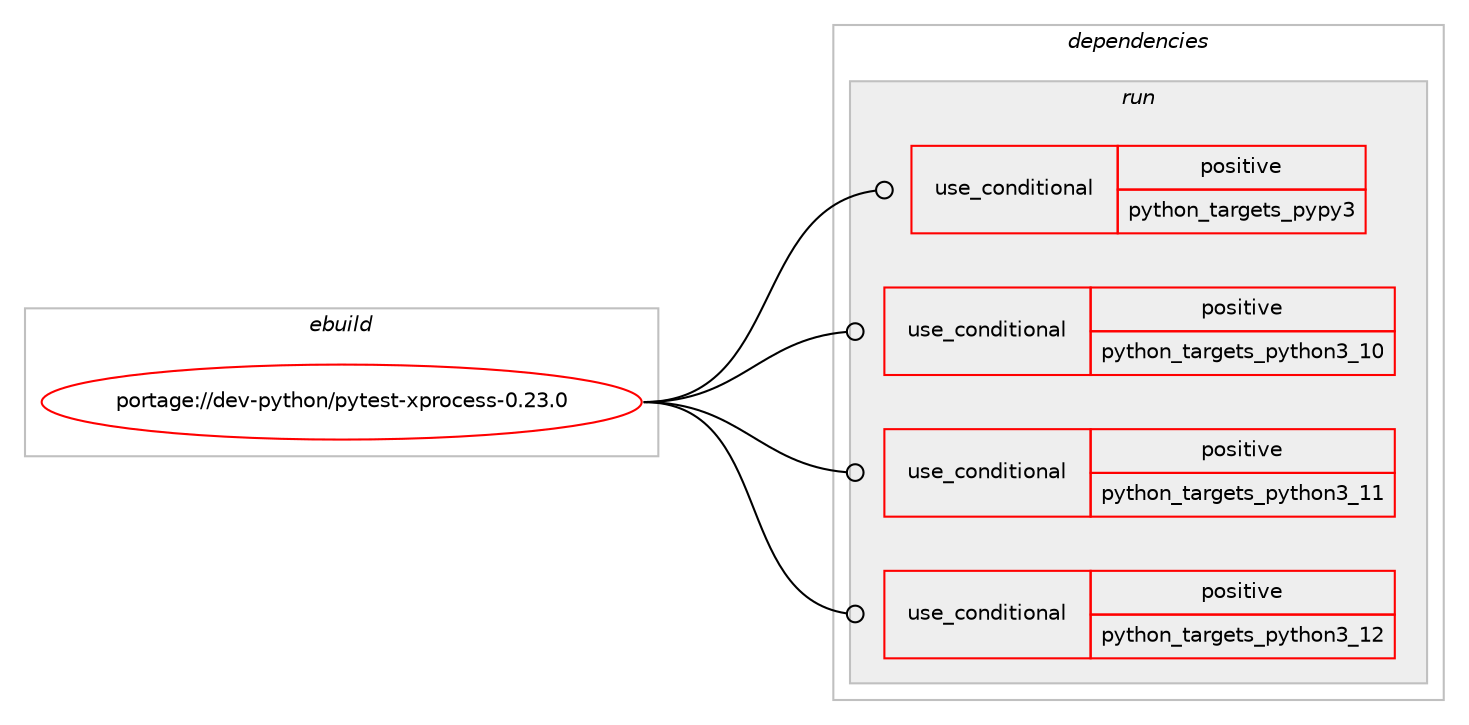 digraph prolog {

# *************
# Graph options
# *************

newrank=true;
concentrate=true;
compound=true;
graph [rankdir=LR,fontname=Helvetica,fontsize=10,ranksep=1.5];#, ranksep=2.5, nodesep=0.2];
edge  [arrowhead=vee];
node  [fontname=Helvetica,fontsize=10];

# **********
# The ebuild
# **********

subgraph cluster_leftcol {
color=gray;
rank=same;
label=<<i>ebuild</i>>;
id [label="portage://dev-python/pytest-xprocess-0.23.0", color=red, width=4, href="../dev-python/pytest-xprocess-0.23.0.svg"];
}

# ****************
# The dependencies
# ****************

subgraph cluster_midcol {
color=gray;
label=<<i>dependencies</i>>;
subgraph cluster_compile {
fillcolor="#eeeeee";
style=filled;
label=<<i>compile</i>>;
}
subgraph cluster_compileandrun {
fillcolor="#eeeeee";
style=filled;
label=<<i>compile and run</i>>;
}
subgraph cluster_run {
fillcolor="#eeeeee";
style=filled;
label=<<i>run</i>>;
subgraph cond36901 {
dependency80158 [label=<<TABLE BORDER="0" CELLBORDER="1" CELLSPACING="0" CELLPADDING="4"><TR><TD ROWSPAN="3" CELLPADDING="10">use_conditional</TD></TR><TR><TD>positive</TD></TR><TR><TD>python_targets_pypy3</TD></TR></TABLE>>, shape=none, color=red];
# *** BEGIN UNKNOWN DEPENDENCY TYPE (TODO) ***
# dependency80158 -> package_dependency(portage://dev-python/pytest-xprocess-0.23.0,run,no,dev-python,pypy3,none,[,,],any_same_slot,[])
# *** END UNKNOWN DEPENDENCY TYPE (TODO) ***

}
id:e -> dependency80158:w [weight=20,style="solid",arrowhead="odot"];
subgraph cond36902 {
dependency80159 [label=<<TABLE BORDER="0" CELLBORDER="1" CELLSPACING="0" CELLPADDING="4"><TR><TD ROWSPAN="3" CELLPADDING="10">use_conditional</TD></TR><TR><TD>positive</TD></TR><TR><TD>python_targets_python3_10</TD></TR></TABLE>>, shape=none, color=red];
# *** BEGIN UNKNOWN DEPENDENCY TYPE (TODO) ***
# dependency80159 -> package_dependency(portage://dev-python/pytest-xprocess-0.23.0,run,no,dev-lang,python,none,[,,],[slot(3.10)],[])
# *** END UNKNOWN DEPENDENCY TYPE (TODO) ***

}
id:e -> dependency80159:w [weight=20,style="solid",arrowhead="odot"];
subgraph cond36903 {
dependency80160 [label=<<TABLE BORDER="0" CELLBORDER="1" CELLSPACING="0" CELLPADDING="4"><TR><TD ROWSPAN="3" CELLPADDING="10">use_conditional</TD></TR><TR><TD>positive</TD></TR><TR><TD>python_targets_python3_11</TD></TR></TABLE>>, shape=none, color=red];
# *** BEGIN UNKNOWN DEPENDENCY TYPE (TODO) ***
# dependency80160 -> package_dependency(portage://dev-python/pytest-xprocess-0.23.0,run,no,dev-lang,python,none,[,,],[slot(3.11)],[])
# *** END UNKNOWN DEPENDENCY TYPE (TODO) ***

}
id:e -> dependency80160:w [weight=20,style="solid",arrowhead="odot"];
subgraph cond36904 {
dependency80161 [label=<<TABLE BORDER="0" CELLBORDER="1" CELLSPACING="0" CELLPADDING="4"><TR><TD ROWSPAN="3" CELLPADDING="10">use_conditional</TD></TR><TR><TD>positive</TD></TR><TR><TD>python_targets_python3_12</TD></TR></TABLE>>, shape=none, color=red];
# *** BEGIN UNKNOWN DEPENDENCY TYPE (TODO) ***
# dependency80161 -> package_dependency(portage://dev-python/pytest-xprocess-0.23.0,run,no,dev-lang,python,none,[,,],[slot(3.12)],[])
# *** END UNKNOWN DEPENDENCY TYPE (TODO) ***

}
id:e -> dependency80161:w [weight=20,style="solid",arrowhead="odot"];
# *** BEGIN UNKNOWN DEPENDENCY TYPE (TODO) ***
# id -> package_dependency(portage://dev-python/pytest-xprocess-0.23.0,run,no,dev-python,psutil,none,[,,],[],[use(optenable(python_targets_pypy3),negative),use(optenable(python_targets_python3_10),negative),use(optenable(python_targets_python3_11),negative),use(optenable(python_targets_python3_12),negative)])
# *** END UNKNOWN DEPENDENCY TYPE (TODO) ***

# *** BEGIN UNKNOWN DEPENDENCY TYPE (TODO) ***
# id -> package_dependency(portage://dev-python/pytest-xprocess-0.23.0,run,no,dev-python,pytest,none,[,,],[],[use(optenable(python_targets_pypy3),negative),use(optenable(python_targets_python3_10),negative),use(optenable(python_targets_python3_11),negative),use(optenable(python_targets_python3_12),negative)])
# *** END UNKNOWN DEPENDENCY TYPE (TODO) ***

}
}

# **************
# The candidates
# **************

subgraph cluster_choices {
rank=same;
color=gray;
label=<<i>candidates</i>>;

}

}
